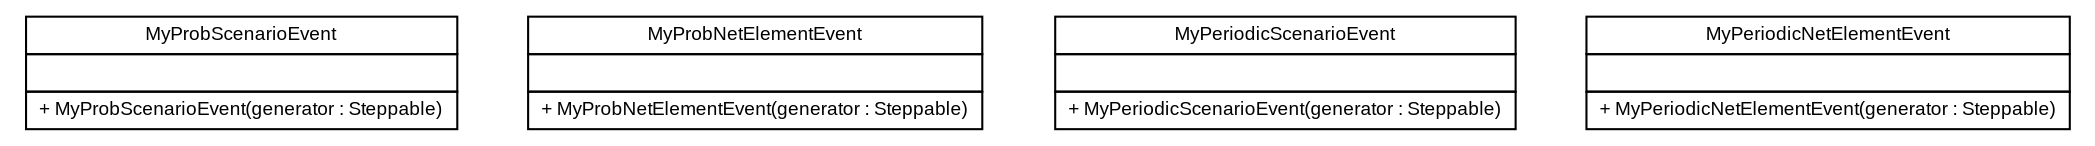 #!/usr/local/bin/dot
#
# Class diagram 
# Generated by UMLGraph version 5.1 (http://www.umlgraph.org/)
#

digraph G {
	edge [fontname="arial",fontsize=10,labelfontname="arial",labelfontsize=10];
	node [fontname="arial",fontsize=10,shape=plaintext];
	nodesep=0.25;
	ranksep=0.5;
	// es.upm.dit.gsi.shanks.model.event.test.MyProbScenarioEvent
	c931 [label=<<table title="es.upm.dit.gsi.shanks.model.event.test.MyProbScenarioEvent" border="0" cellborder="1" cellspacing="0" cellpadding="2" port="p" href="./MyProbScenarioEvent.html">
		<tr><td><table border="0" cellspacing="0" cellpadding="1">
<tr><td align="center" balign="center"> MyProbScenarioEvent </td></tr>
		</table></td></tr>
		<tr><td><table border="0" cellspacing="0" cellpadding="1">
<tr><td align="left" balign="left">  </td></tr>
		</table></td></tr>
		<tr><td><table border="0" cellspacing="0" cellpadding="1">
<tr><td align="left" balign="left"> + MyProbScenarioEvent(generator : Steppable) </td></tr>
		</table></td></tr>
		</table>>, fontname="arial", fontcolor="black", fontsize=9.0];
	// es.upm.dit.gsi.shanks.model.event.test.MyProbNetElementEvent
	c932 [label=<<table title="es.upm.dit.gsi.shanks.model.event.test.MyProbNetElementEvent" border="0" cellborder="1" cellspacing="0" cellpadding="2" port="p" href="./MyProbNetElementEvent.html">
		<tr><td><table border="0" cellspacing="0" cellpadding="1">
<tr><td align="center" balign="center"> MyProbNetElementEvent </td></tr>
		</table></td></tr>
		<tr><td><table border="0" cellspacing="0" cellpadding="1">
<tr><td align="left" balign="left">  </td></tr>
		</table></td></tr>
		<tr><td><table border="0" cellspacing="0" cellpadding="1">
<tr><td align="left" balign="left"> + MyProbNetElementEvent(generator : Steppable) </td></tr>
		</table></td></tr>
		</table>>, fontname="arial", fontcolor="black", fontsize=9.0];
	// es.upm.dit.gsi.shanks.model.event.test.MyPeriodicScenarioEvent
	c933 [label=<<table title="es.upm.dit.gsi.shanks.model.event.test.MyPeriodicScenarioEvent" border="0" cellborder="1" cellspacing="0" cellpadding="2" port="p" href="./MyPeriodicScenarioEvent.html">
		<tr><td><table border="0" cellspacing="0" cellpadding="1">
<tr><td align="center" balign="center"> MyPeriodicScenarioEvent </td></tr>
		</table></td></tr>
		<tr><td><table border="0" cellspacing="0" cellpadding="1">
<tr><td align="left" balign="left">  </td></tr>
		</table></td></tr>
		<tr><td><table border="0" cellspacing="0" cellpadding="1">
<tr><td align="left" balign="left"> + MyPeriodicScenarioEvent(generator : Steppable) </td></tr>
		</table></td></tr>
		</table>>, fontname="arial", fontcolor="black", fontsize=9.0];
	// es.upm.dit.gsi.shanks.model.event.test.MyPeriodicNetElementEvent
	c934 [label=<<table title="es.upm.dit.gsi.shanks.model.event.test.MyPeriodicNetElementEvent" border="0" cellborder="1" cellspacing="0" cellpadding="2" port="p" href="./MyPeriodicNetElementEvent.html">
		<tr><td><table border="0" cellspacing="0" cellpadding="1">
<tr><td align="center" balign="center"> MyPeriodicNetElementEvent </td></tr>
		</table></td></tr>
		<tr><td><table border="0" cellspacing="0" cellpadding="1">
<tr><td align="left" balign="left">  </td></tr>
		</table></td></tr>
		<tr><td><table border="0" cellspacing="0" cellpadding="1">
<tr><td align="left" balign="left"> + MyPeriodicNetElementEvent(generator : Steppable) </td></tr>
		</table></td></tr>
		</table>>, fontname="arial", fontcolor="black", fontsize=9.0];
}


